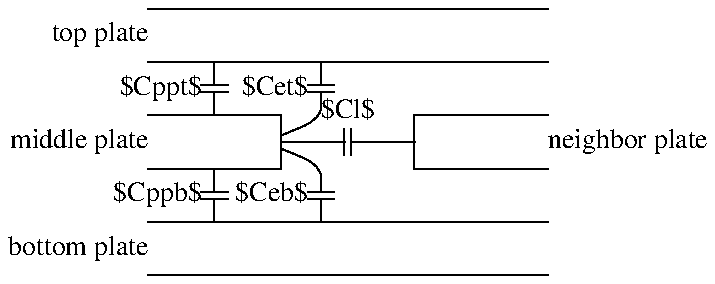 .PS 2i
d=0.25
define vcap %
line from (0,0) to (1,0)
line from (0,d) to (1,d)
%
define hcap %
line from (0,0) to (0,1)
line from (d,0) to (d,1)
%
define dualPlate {
   Bottom:[
       line from (0,0) to (15,0)
       line from (0,2) to (15,2)
   ] with .sw at (0,0)
   Left : [
       line from (0,4) to (5,4)
       line from (0,6) to (5,6)
       line from (5,4) to (5,6)
   ] with .sw at (0,4)
   Right : [
       line from (0,4) to ( 5,4)
       line from (0,6) to (5,6)
       line from (0,4) to (0,6)
   ] with .sw at (10,4)
}
TriplePlate :[
   dualPlate
   Top:[
       line from (0,0) to (15,0)
       line from (0,2) to (15,2)
   ] with .sw at (0,8)
   "top plate" at Top.w rjust
   "middle plate" at Left.w rjust
   "bottom plate" at Bottom.w rjust
   "neighbor plate" at Right.e ljust

   Vcap1 :[ vcap ] with .c at (2.5,3)
   "$Cppb$" at Vcap1.w rjust
   line from (2.5,2) to Vcap1.s
   line from (2.5,4) to Vcap1.n

   Vcap1t :[ vcap ] with .c at (2.5,7)
   "$Cppt$" at Vcap1t.w rjust
   line from (2.5,8) to Vcap1t.n
   line from (2.5,6) to Vcap1t.s

   Hcap: [ hcap] with .c at (7.5, 5)
   "$Cl$" at Hcap.n above
   line from Left.e to Hcap.w
   line from Hcap.e to Right.w

   x=6.5
   Vcap3 :[ vcap ] with .c at (x,3)
   "$Ceb$" at Vcap3.w rjust
   line from (x,2) to Vcap3.s
   spline from Left.e - (0,0.25) to Vcap3.n + (0,1) to Vcap3.n

   x=6.5
   Vcap3 :[ vcap ] with .c at (x,7)
   "$Cet$" at Vcap3.w rjust
   line from (x,8) to Vcap3.n
   spline from Left.e + (0,0.25) to Vcap3.s - (0,1) to Vcap3.s
]
.PE
